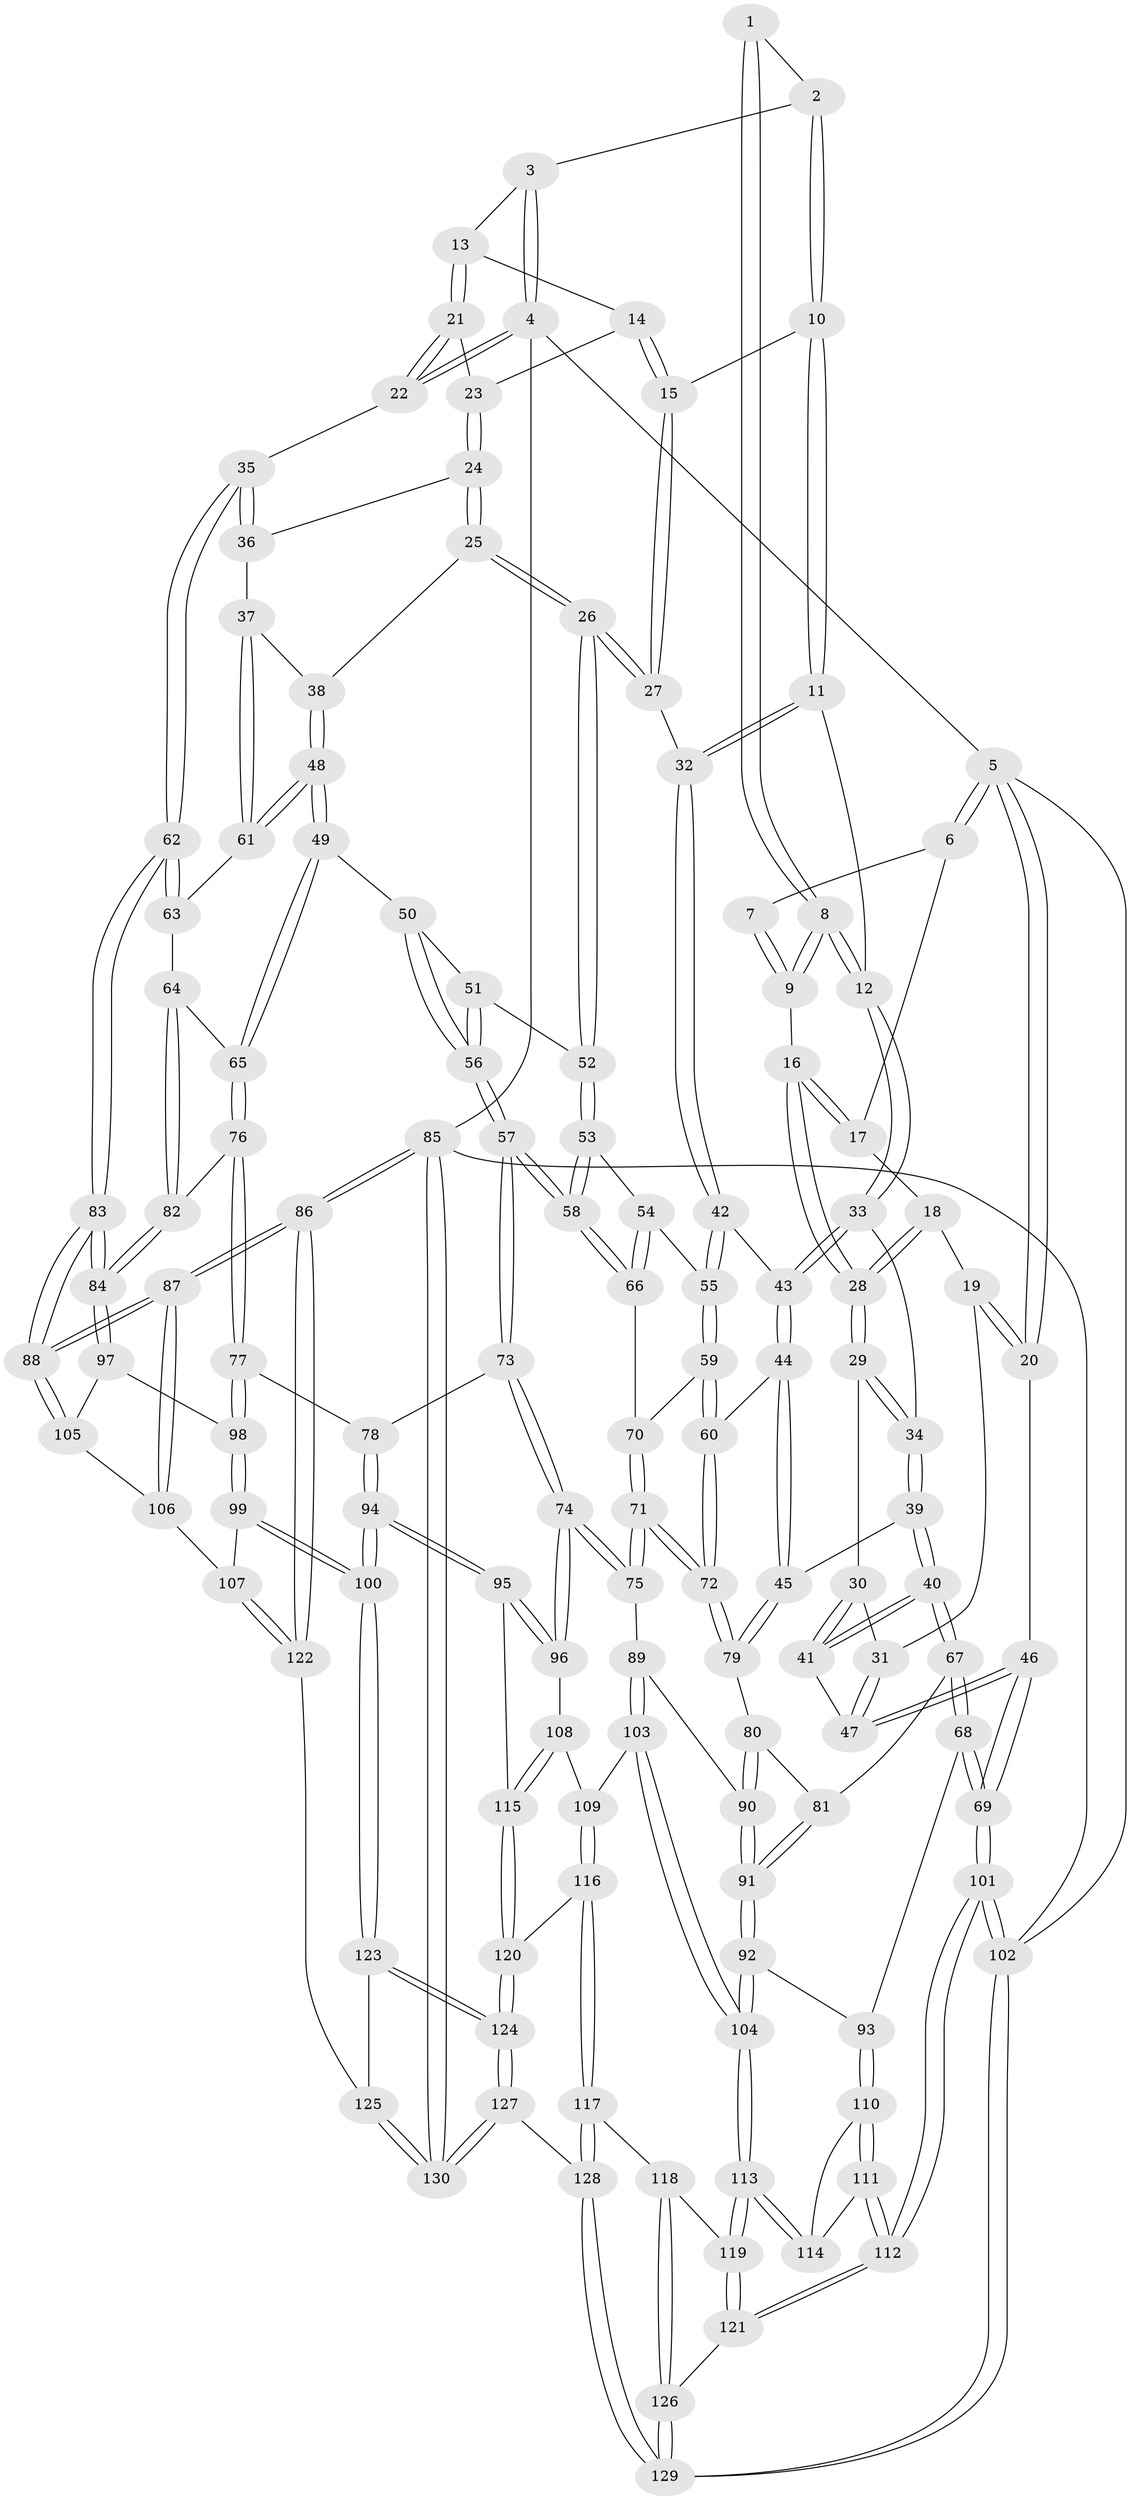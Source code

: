 // coarse degree distribution, {3: 0.14864864864864866, 5: 0.33783783783783783, 4: 0.44594594594594594, 6: 0.06756756756756757}
// Generated by graph-tools (version 1.1) at 2025/52/02/27/25 19:52:37]
// undirected, 130 vertices, 322 edges
graph export_dot {
graph [start="1"]
  node [color=gray90,style=filled];
  1 [pos="+0.39378219934935793+0"];
  2 [pos="+0.6013710046785861+0"];
  3 [pos="+0.839753578520869+0"];
  4 [pos="+1+0"];
  5 [pos="+0+0"];
  6 [pos="+0+0"];
  7 [pos="+0.15563660622393835+0"];
  8 [pos="+0.3785735348450279+0.15076150119000217"];
  9 [pos="+0.23101770403931293+0"];
  10 [pos="+0.5997049155605773+0"];
  11 [pos="+0.4989209151165058+0.12119658047025383"];
  12 [pos="+0.38671689379464136+0.16878477292196256"];
  13 [pos="+0.8623496544170898+0.019743177638736963"];
  14 [pos="+0.8506922131927251+0.09287528755707532"];
  15 [pos="+0.7296299413669337+0.1170094274273298"];
  16 [pos="+0.16935310665565595+0.14346342736693785"];
  17 [pos="+0.0528102422291678+0"];
  18 [pos="+0.09104753925150458+0.14085615982965677"];
  19 [pos="+0.07722955858185916+0.14726339623099627"];
  20 [pos="+0+0"];
  21 [pos="+1+0.045021866790713974"];
  22 [pos="+1+0.01396579926490148"];
  23 [pos="+0.8673016482243269+0.10907679762545842"];
  24 [pos="+0.8942289611787997+0.18316858491317725"];
  25 [pos="+0.7651547206298657+0.2887297951425333"];
  26 [pos="+0.7016079792758031+0.2796835611024417"];
  27 [pos="+0.6902505630771978+0.2639262826589516"];
  28 [pos="+0.16832277673491777+0.1482338034449133"];
  29 [pos="+0.19828773115411152+0.18361461873988622"];
  30 [pos="+0.16131463052187753+0.25714999407767825"];
  31 [pos="+0.02702641393389761+0.2562339138733946"];
  32 [pos="+0.6346562266709262+0.25304737217842405"];
  33 [pos="+0.38537943421870985+0.17126618110451328"];
  34 [pos="+0.3315736051461958+0.19678579705052485"];
  35 [pos="+1+0.1664008935703854"];
  36 [pos="+0.9435452629775332+0.21923326225739248"];
  37 [pos="+0.9143187687744863+0.34196607374691557"];
  38 [pos="+0.796526686775497+0.31119192583358984"];
  39 [pos="+0.2570558123828235+0.39121702881660236"];
  40 [pos="+0.19846764902555944+0.40306845365683674"];
  41 [pos="+0.17611495223190576+0.35063649335031083"];
  42 [pos="+0.4944715690125533+0.3340009277994032"];
  43 [pos="+0.4505909412420803+0.31070928549372134"];
  44 [pos="+0.34621641550404275+0.41985343962395155"];
  45 [pos="+0.33311342590043663+0.4250696339560059"];
  46 [pos="+0+0.37252693616604027"];
  47 [pos="+0+0.2774501204061537"];
  48 [pos="+0.8126278249379845+0.4205846722852737"];
  49 [pos="+0.8080148528092767+0.4464010120944351"];
  50 [pos="+0.8010848169705389+0.44722252859989226"];
  51 [pos="+0.706987792423347+0.31440118003152134"];
  52 [pos="+0.6985478806739096+0.2937424016815755"];
  53 [pos="+0.676010393318798+0.335169597502584"];
  54 [pos="+0.5880417677023099+0.39487076647744995"];
  55 [pos="+0.5070278954200349+0.3667960974876182"];
  56 [pos="+0.7492384460450037+0.4648670081352355"];
  57 [pos="+0.6970943369113815+0.5143323791027781"];
  58 [pos="+0.6657394878076669+0.4623788939268498"];
  59 [pos="+0.5015762733603084+0.40046767327426197"];
  60 [pos="+0.4781963047925143+0.45999332671707766"];
  61 [pos="+0.9162096513301863+0.3451590683824768"];
  62 [pos="+1+0.38588044170789926"];
  63 [pos="+0.9189545066522026+0.3484616304757799"];
  64 [pos="+0.9117446901974076+0.4556631077177105"];
  65 [pos="+0.8413795858374593+0.46806545896555324"];
  66 [pos="+0.5970428620815215+0.44327793407076543"];
  67 [pos="+0.17007797389740997+0.4342947499760496"];
  68 [pos="+0+0.5266392677898387"];
  69 [pos="+0+0.5021496723992243"];
  70 [pos="+0.5790310286082561+0.4587089212832675"];
  71 [pos="+0.5149629742352332+0.5749063605671489"];
  72 [pos="+0.5060967294548497+0.5635385976182483"];
  73 [pos="+0.6956536590762452+0.5270651672947436"];
  74 [pos="+0.5591786698624853+0.6332444916496288"];
  75 [pos="+0.5222391074713781+0.5934985879609034"];
  76 [pos="+0.8252111107630514+0.5515329471036668"];
  77 [pos="+0.8024094421654749+0.5808485126231678"];
  78 [pos="+0.7710450762460135+0.574936448632619"];
  79 [pos="+0.347637063752951+0.5076492266997025"];
  80 [pos="+0.3329086929377422+0.5332593231180931"];
  81 [pos="+0.24845629750491965+0.549338967319633"];
  82 [pos="+0.9953514470518011+0.5358502288177935"];
  83 [pos="+1+0.6110328597775807"];
  84 [pos="+1+0.5770889335044734"];
  85 [pos="+1+1"];
  86 [pos="+1+0.8959830241585488"];
  87 [pos="+1+0.6704697493356102"];
  88 [pos="+1+0.6637211578260312"];
  89 [pos="+0.36596263652007655+0.6271101370641681"];
  90 [pos="+0.3383891395532024+0.5963942202716339"];
  91 [pos="+0.2282075184911199+0.6326014939636422"];
  92 [pos="+0.22228600152009778+0.6403895959802184"];
  93 [pos="+0.06432786585414847+0.6017409822439573"];
  94 [pos="+0.659784880457492+0.7924411793977613"];
  95 [pos="+0.6221675081126856+0.7683706818644479"];
  96 [pos="+0.5597480939734913+0.6369595843721192"];
  97 [pos="+0.8534566897526585+0.6443071595856311"];
  98 [pos="+0.8435245838501456+0.643907927256335"];
  99 [pos="+0.7472729049507217+0.7945194421265259"];
  100 [pos="+0.6774496738398058+0.8079911802126156"];
  101 [pos="+0+1"];
  102 [pos="+0+1"];
  103 [pos="+0.335226563232331+0.7267764342139894"];
  104 [pos="+0.2621583662212313+0.7313141579231736"];
  105 [pos="+0.9057965245791647+0.7183812970222387"];
  106 [pos="+0.8602780330634544+0.8062861357378109"];
  107 [pos="+0.8428574183848678+0.8202603134853766"];
  108 [pos="+0.3860336941418873+0.733488961779976"];
  109 [pos="+0.34242218193065765+0.7311113272456382"];
  110 [pos="+0.06687036978756028+0.6122283506468253"];
  111 [pos="+0.028790332975812773+0.8196270793998929"];
  112 [pos="+0+0.9312292908747672"];
  113 [pos="+0.2084655341247177+0.8049124522596017"];
  114 [pos="+0.13582462263335007+0.7757872839315195"];
  115 [pos="+0.4838810496594138+0.8347451164952469"];
  116 [pos="+0.37964545975826025+0.8995360867074377"];
  117 [pos="+0.3637553008860273+0.9082831596748236"];
  118 [pos="+0.22907271850295052+0.8650498299140098"];
  119 [pos="+0.21150908336133264+0.8253868103347577"];
  120 [pos="+0.43012190857865773+0.8949346376221577"];
  121 [pos="+0.02793773006169726+0.9206195940522195"];
  122 [pos="+0.8885594176879681+0.8744162614935422"];
  123 [pos="+0.6716623378349044+0.9744754331925177"];
  124 [pos="+0.619438514218795+1"];
  125 [pos="+0.8776134057644822+0.9567821692562539"];
  126 [pos="+0.19235440780132063+0.9537549650092061"];
  127 [pos="+0.6190313022456728+1"];
  128 [pos="+0.2640811931569112+1"];
  129 [pos="+0.2443000793060338+1"];
  130 [pos="+1+1"];
  1 -- 2;
  1 -- 8;
  1 -- 8;
  2 -- 3;
  2 -- 10;
  2 -- 10;
  3 -- 4;
  3 -- 4;
  3 -- 13;
  4 -- 5;
  4 -- 22;
  4 -- 22;
  4 -- 85;
  5 -- 6;
  5 -- 6;
  5 -- 20;
  5 -- 20;
  5 -- 102;
  6 -- 7;
  6 -- 17;
  7 -- 9;
  7 -- 9;
  8 -- 9;
  8 -- 9;
  8 -- 12;
  8 -- 12;
  9 -- 16;
  10 -- 11;
  10 -- 11;
  10 -- 15;
  11 -- 12;
  11 -- 32;
  11 -- 32;
  12 -- 33;
  12 -- 33;
  13 -- 14;
  13 -- 21;
  13 -- 21;
  14 -- 15;
  14 -- 15;
  14 -- 23;
  15 -- 27;
  15 -- 27;
  16 -- 17;
  16 -- 17;
  16 -- 28;
  16 -- 28;
  17 -- 18;
  18 -- 19;
  18 -- 28;
  18 -- 28;
  19 -- 20;
  19 -- 20;
  19 -- 31;
  20 -- 46;
  21 -- 22;
  21 -- 22;
  21 -- 23;
  22 -- 35;
  23 -- 24;
  23 -- 24;
  24 -- 25;
  24 -- 25;
  24 -- 36;
  25 -- 26;
  25 -- 26;
  25 -- 38;
  26 -- 27;
  26 -- 27;
  26 -- 52;
  26 -- 52;
  27 -- 32;
  28 -- 29;
  28 -- 29;
  29 -- 30;
  29 -- 34;
  29 -- 34;
  30 -- 31;
  30 -- 41;
  30 -- 41;
  31 -- 47;
  31 -- 47;
  32 -- 42;
  32 -- 42;
  33 -- 34;
  33 -- 43;
  33 -- 43;
  34 -- 39;
  34 -- 39;
  35 -- 36;
  35 -- 36;
  35 -- 62;
  35 -- 62;
  36 -- 37;
  37 -- 38;
  37 -- 61;
  37 -- 61;
  38 -- 48;
  38 -- 48;
  39 -- 40;
  39 -- 40;
  39 -- 45;
  40 -- 41;
  40 -- 41;
  40 -- 67;
  40 -- 67;
  41 -- 47;
  42 -- 43;
  42 -- 55;
  42 -- 55;
  43 -- 44;
  43 -- 44;
  44 -- 45;
  44 -- 45;
  44 -- 60;
  45 -- 79;
  45 -- 79;
  46 -- 47;
  46 -- 47;
  46 -- 69;
  46 -- 69;
  48 -- 49;
  48 -- 49;
  48 -- 61;
  48 -- 61;
  49 -- 50;
  49 -- 65;
  49 -- 65;
  50 -- 51;
  50 -- 56;
  50 -- 56;
  51 -- 52;
  51 -- 56;
  51 -- 56;
  52 -- 53;
  52 -- 53;
  53 -- 54;
  53 -- 58;
  53 -- 58;
  54 -- 55;
  54 -- 66;
  54 -- 66;
  55 -- 59;
  55 -- 59;
  56 -- 57;
  56 -- 57;
  57 -- 58;
  57 -- 58;
  57 -- 73;
  57 -- 73;
  58 -- 66;
  58 -- 66;
  59 -- 60;
  59 -- 60;
  59 -- 70;
  60 -- 72;
  60 -- 72;
  61 -- 63;
  62 -- 63;
  62 -- 63;
  62 -- 83;
  62 -- 83;
  63 -- 64;
  64 -- 65;
  64 -- 82;
  64 -- 82;
  65 -- 76;
  65 -- 76;
  66 -- 70;
  67 -- 68;
  67 -- 68;
  67 -- 81;
  68 -- 69;
  68 -- 69;
  68 -- 93;
  69 -- 101;
  69 -- 101;
  70 -- 71;
  70 -- 71;
  71 -- 72;
  71 -- 72;
  71 -- 75;
  71 -- 75;
  72 -- 79;
  72 -- 79;
  73 -- 74;
  73 -- 74;
  73 -- 78;
  74 -- 75;
  74 -- 75;
  74 -- 96;
  74 -- 96;
  75 -- 89;
  76 -- 77;
  76 -- 77;
  76 -- 82;
  77 -- 78;
  77 -- 98;
  77 -- 98;
  78 -- 94;
  78 -- 94;
  79 -- 80;
  80 -- 81;
  80 -- 90;
  80 -- 90;
  81 -- 91;
  81 -- 91;
  82 -- 84;
  82 -- 84;
  83 -- 84;
  83 -- 84;
  83 -- 88;
  83 -- 88;
  84 -- 97;
  84 -- 97;
  85 -- 86;
  85 -- 86;
  85 -- 130;
  85 -- 130;
  85 -- 102;
  86 -- 87;
  86 -- 87;
  86 -- 122;
  86 -- 122;
  87 -- 88;
  87 -- 88;
  87 -- 106;
  87 -- 106;
  88 -- 105;
  88 -- 105;
  89 -- 90;
  89 -- 103;
  89 -- 103;
  90 -- 91;
  90 -- 91;
  91 -- 92;
  91 -- 92;
  92 -- 93;
  92 -- 104;
  92 -- 104;
  93 -- 110;
  93 -- 110;
  94 -- 95;
  94 -- 95;
  94 -- 100;
  94 -- 100;
  95 -- 96;
  95 -- 96;
  95 -- 115;
  96 -- 108;
  97 -- 98;
  97 -- 105;
  98 -- 99;
  98 -- 99;
  99 -- 100;
  99 -- 100;
  99 -- 107;
  100 -- 123;
  100 -- 123;
  101 -- 102;
  101 -- 102;
  101 -- 112;
  101 -- 112;
  102 -- 129;
  102 -- 129;
  103 -- 104;
  103 -- 104;
  103 -- 109;
  104 -- 113;
  104 -- 113;
  105 -- 106;
  106 -- 107;
  107 -- 122;
  107 -- 122;
  108 -- 109;
  108 -- 115;
  108 -- 115;
  109 -- 116;
  109 -- 116;
  110 -- 111;
  110 -- 111;
  110 -- 114;
  111 -- 112;
  111 -- 112;
  111 -- 114;
  112 -- 121;
  112 -- 121;
  113 -- 114;
  113 -- 114;
  113 -- 119;
  113 -- 119;
  115 -- 120;
  115 -- 120;
  116 -- 117;
  116 -- 117;
  116 -- 120;
  117 -- 118;
  117 -- 128;
  117 -- 128;
  118 -- 119;
  118 -- 126;
  118 -- 126;
  119 -- 121;
  119 -- 121;
  120 -- 124;
  120 -- 124;
  121 -- 126;
  122 -- 125;
  123 -- 124;
  123 -- 124;
  123 -- 125;
  124 -- 127;
  124 -- 127;
  125 -- 130;
  125 -- 130;
  126 -- 129;
  126 -- 129;
  127 -- 128;
  127 -- 130;
  127 -- 130;
  128 -- 129;
  128 -- 129;
}
